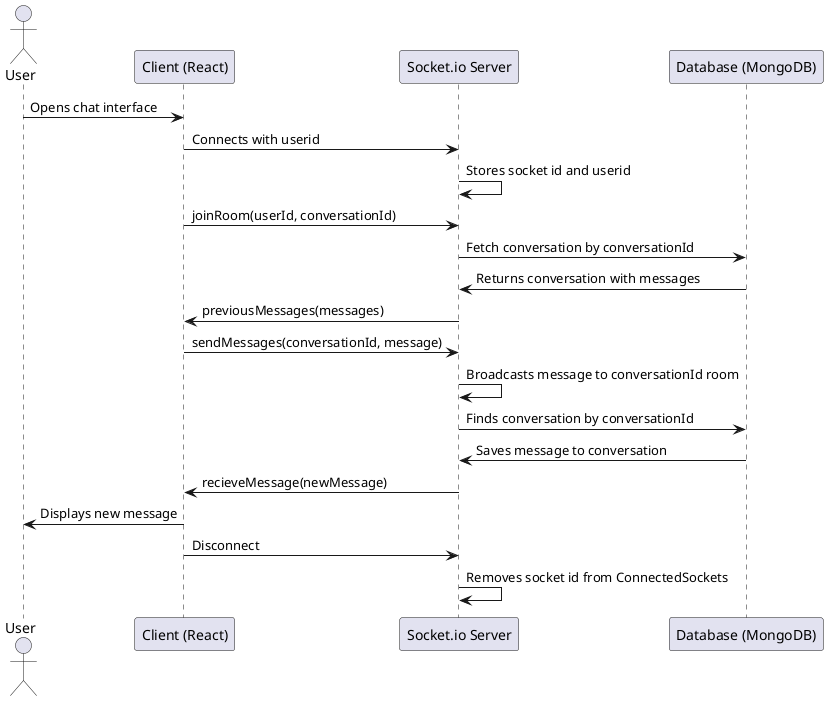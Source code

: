 @startuml
actor User

participant "Client (React)" as Client
participant "Socket.io Server" as Server
participant "Database (MongoDB)" as DB

User -> Client: Opens chat interface
Client -> Server: Connects with userid
Server -> Server: Stores socket id and userid

Client -> Server: joinRoom(userId, conversationId)
Server -> DB: Fetch conversation by conversationId
DB -> Server: Returns conversation with messages
Server -> Client: previousMessages(messages)

Client -> Server: sendMessages(conversationId, message)
Server -> Server: Broadcasts message to conversationId room
Server -> DB: Finds conversation by conversationId
DB -> Server: Saves message to conversation

Server -> Client: recieveMessage(newMessage)
Client -> User: Displays new message

Client -> Server: Disconnect
Server -> Server: Removes socket id from ConnectedSockets
@enduml
